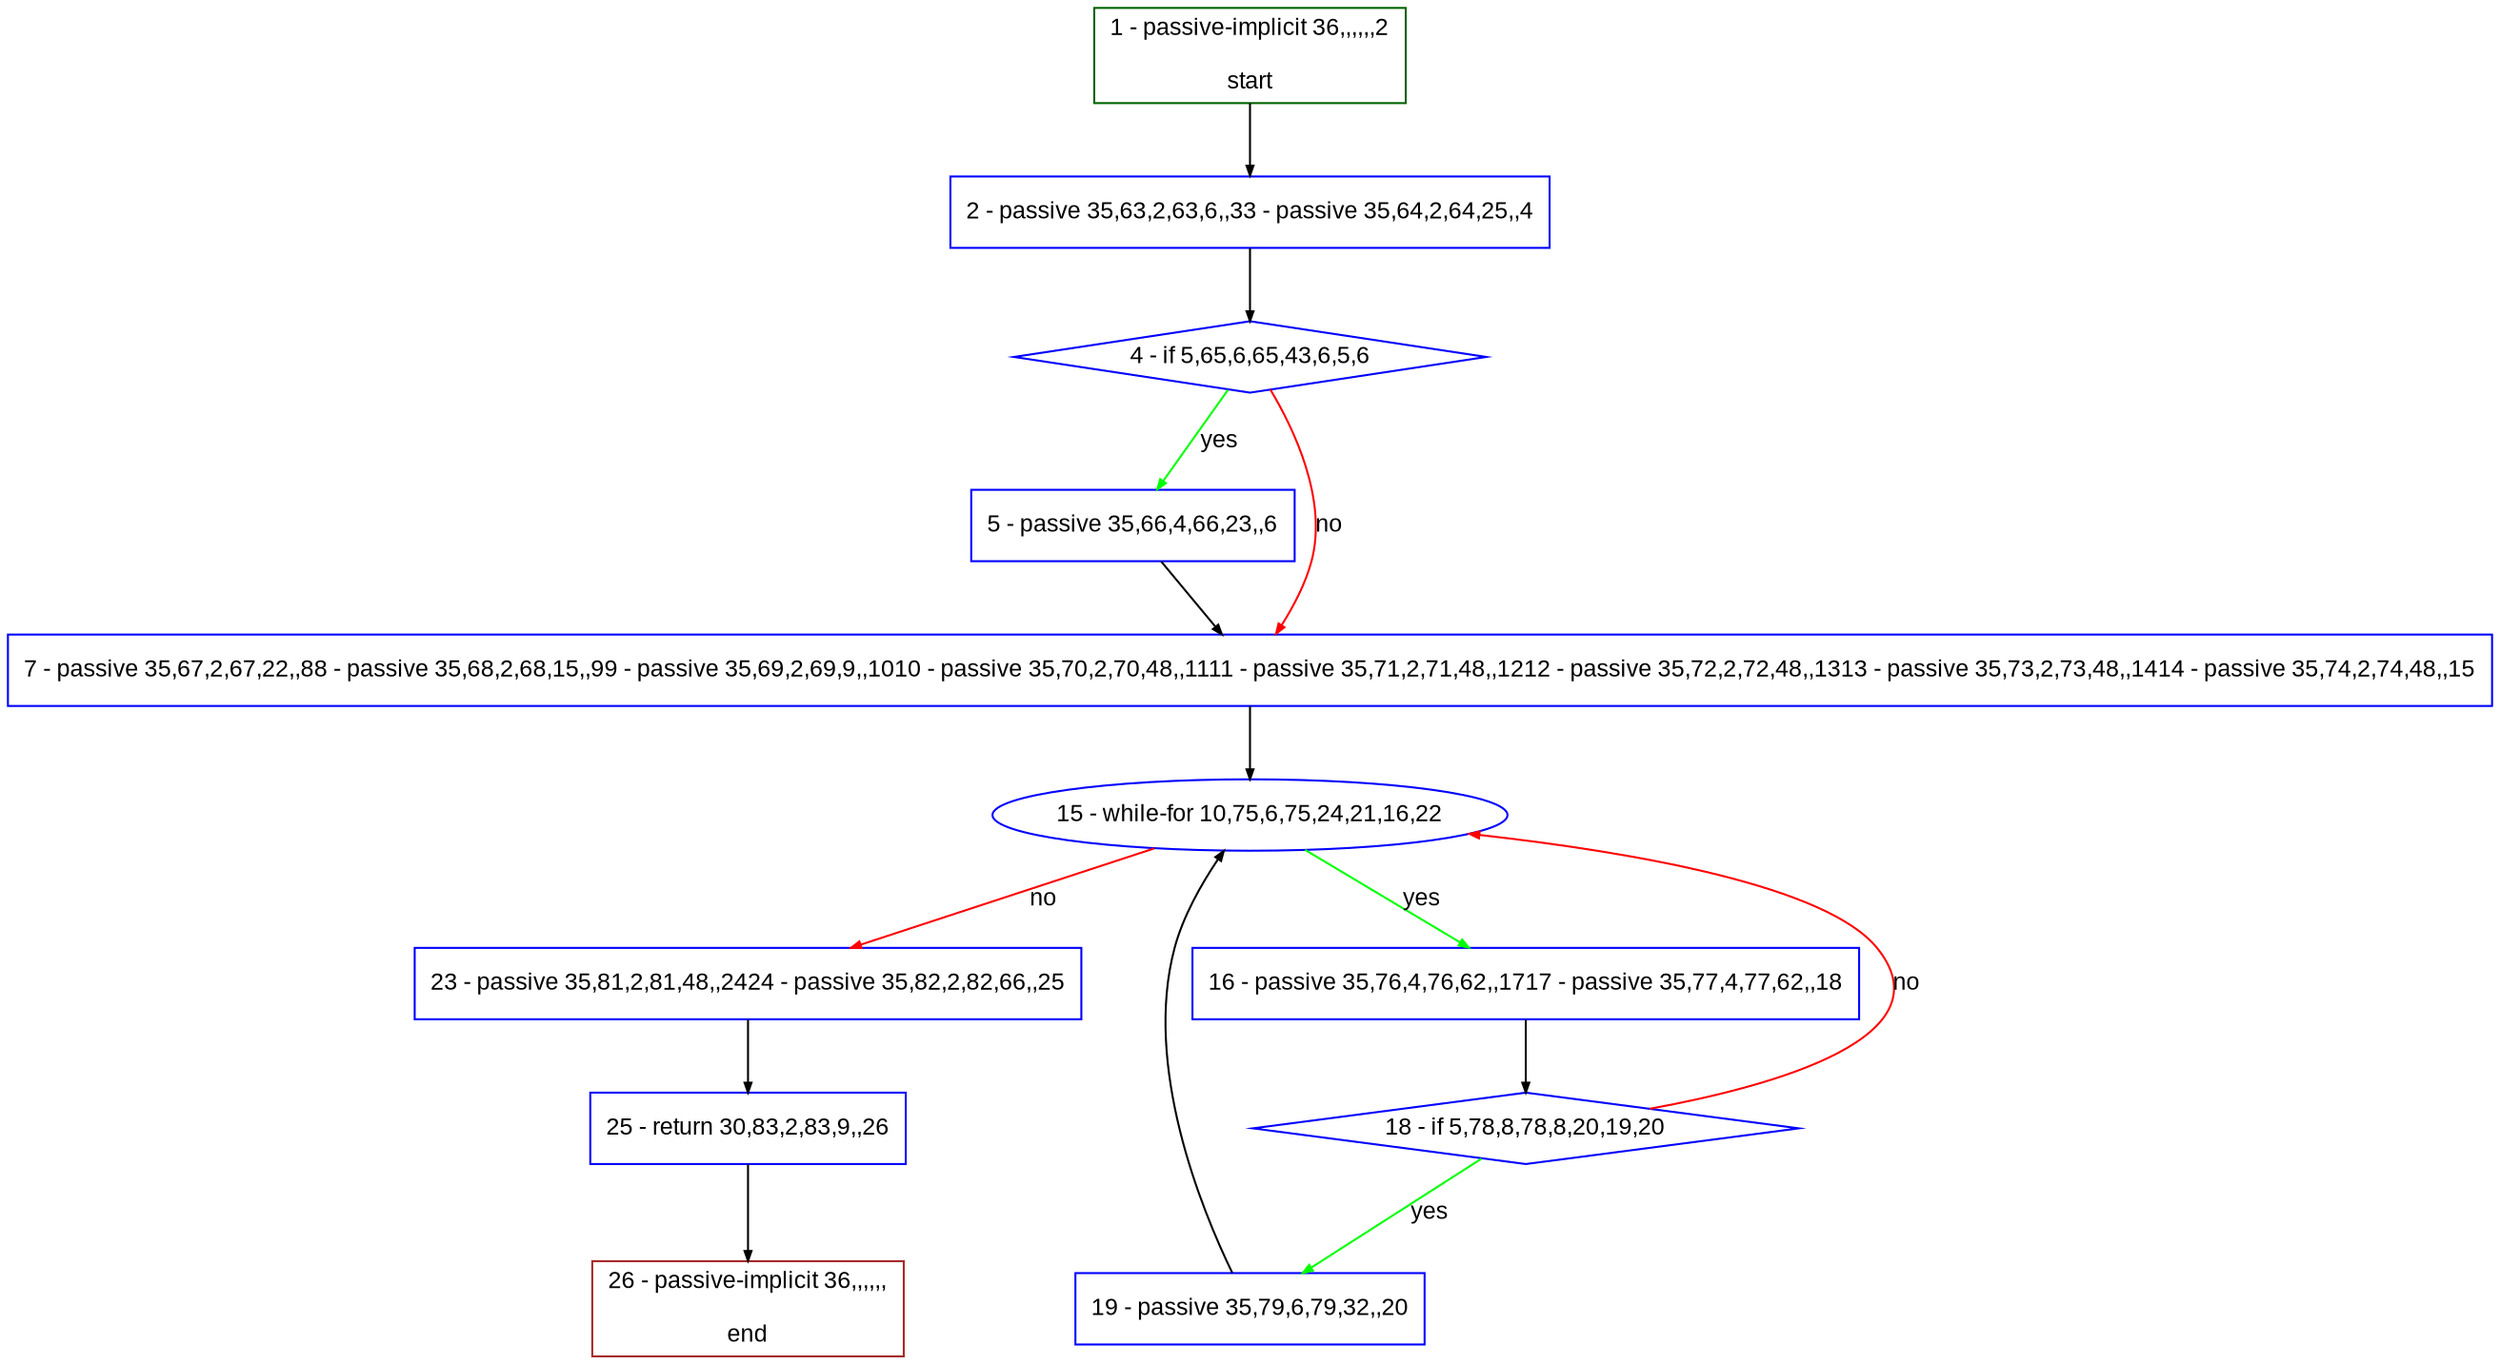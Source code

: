 digraph "" {
  graph [pack="true", label="", fontsize="12", packmode="clust", fontname="Arial", fillcolor="#FFFFCC", bgcolor="white", style="rounded,filled", compound="true"];
  node [node_initialized="no", label="", color="grey", fontsize="12", fillcolor="white", fontname="Arial", style="filled", shape="rectangle", compound="true", fixedsize="false"];
  edge [fontcolor="black", arrowhead="normal", arrowtail="none", arrowsize="0.5", ltail="", label="", color="black", fontsize="12", lhead="", fontname="Arial", dir="forward", compound="true"];
  __N1 [label="2 - passive 35,63,2,63,6,,33 - passive 35,64,2,64,25,,4", color="#0000ff", fillcolor="#ffffff", style="filled", shape="box"];
  __N2 [label="1 - passive-implicit 36,,,,,,2\n\nstart", color="#006400", fillcolor="#ffffff", style="filled", shape="box"];
  __N3 [label="4 - if 5,65,6,65,43,6,5,6", color="#0000ff", fillcolor="#ffffff", style="filled", shape="diamond"];
  __N4 [label="5 - passive 35,66,4,66,23,,6", color="#0000ff", fillcolor="#ffffff", style="filled", shape="box"];
  __N5 [label="7 - passive 35,67,2,67,22,,88 - passive 35,68,2,68,15,,99 - passive 35,69,2,69,9,,1010 - passive 35,70,2,70,48,,1111 - passive 35,71,2,71,48,,1212 - passive 35,72,2,72,48,,1313 - passive 35,73,2,73,48,,1414 - passive 35,74,2,74,48,,15", color="#0000ff", fillcolor="#ffffff", style="filled", shape="box"];
  __N6 [label="15 - while-for 10,75,6,75,24,21,16,22", color="#0000ff", fillcolor="#ffffff", style="filled", shape="oval"];
  __N7 [label="16 - passive 35,76,4,76,62,,1717 - passive 35,77,4,77,62,,18", color="#0000ff", fillcolor="#ffffff", style="filled", shape="box"];
  __N8 [label="23 - passive 35,81,2,81,48,,2424 - passive 35,82,2,82,66,,25", color="#0000ff", fillcolor="#ffffff", style="filled", shape="box"];
  __N9 [label="18 - if 5,78,8,78,8,20,19,20", color="#0000ff", fillcolor="#ffffff", style="filled", shape="diamond"];
  __N10 [label="19 - passive 35,79,6,79,32,,20", color="#0000ff", fillcolor="#ffffff", style="filled", shape="box"];
  __N11 [label="25 - return 30,83,2,83,9,,26", color="#0000ff", fillcolor="#ffffff", style="filled", shape="box"];
  __N12 [label="26 - passive-implicit 36,,,,,,\n\nend", color="#a52a2a", fillcolor="#ffffff", style="filled", shape="box"];
  __N2 -> __N1 [arrowhead="normal", arrowtail="none", color="#000000", label="", dir="forward"];
  __N1 -> __N3 [arrowhead="normal", arrowtail="none", color="#000000", label="", dir="forward"];
  __N3 -> __N4 [arrowhead="normal", arrowtail="none", color="#00ff00", label="yes", dir="forward"];
  __N3 -> __N5 [arrowhead="normal", arrowtail="none", color="#ff0000", label="no", dir="forward"];
  __N4 -> __N5 [arrowhead="normal", arrowtail="none", color="#000000", label="", dir="forward"];
  __N5 -> __N6 [arrowhead="normal", arrowtail="none", color="#000000", label="", dir="forward"];
  __N6 -> __N7 [arrowhead="normal", arrowtail="none", color="#00ff00", label="yes", dir="forward"];
  __N6 -> __N8 [arrowhead="normal", arrowtail="none", color="#ff0000", label="no", dir="forward"];
  __N7 -> __N9 [arrowhead="normal", arrowtail="none", color="#000000", label="", dir="forward"];
  __N9 -> __N6 [arrowhead="normal", arrowtail="none", color="#ff0000", label="no", dir="forward"];
  __N9 -> __N10 [arrowhead="normal", arrowtail="none", color="#00ff00", label="yes", dir="forward"];
  __N10 -> __N6 [arrowhead="normal", arrowtail="none", color="#000000", label="", dir="forward"];
  __N8 -> __N11 [arrowhead="normal", arrowtail="none", color="#000000", label="", dir="forward"];
  __N11 -> __N12 [arrowhead="normal", arrowtail="none", color="#000000", label="", dir="forward"];
}
